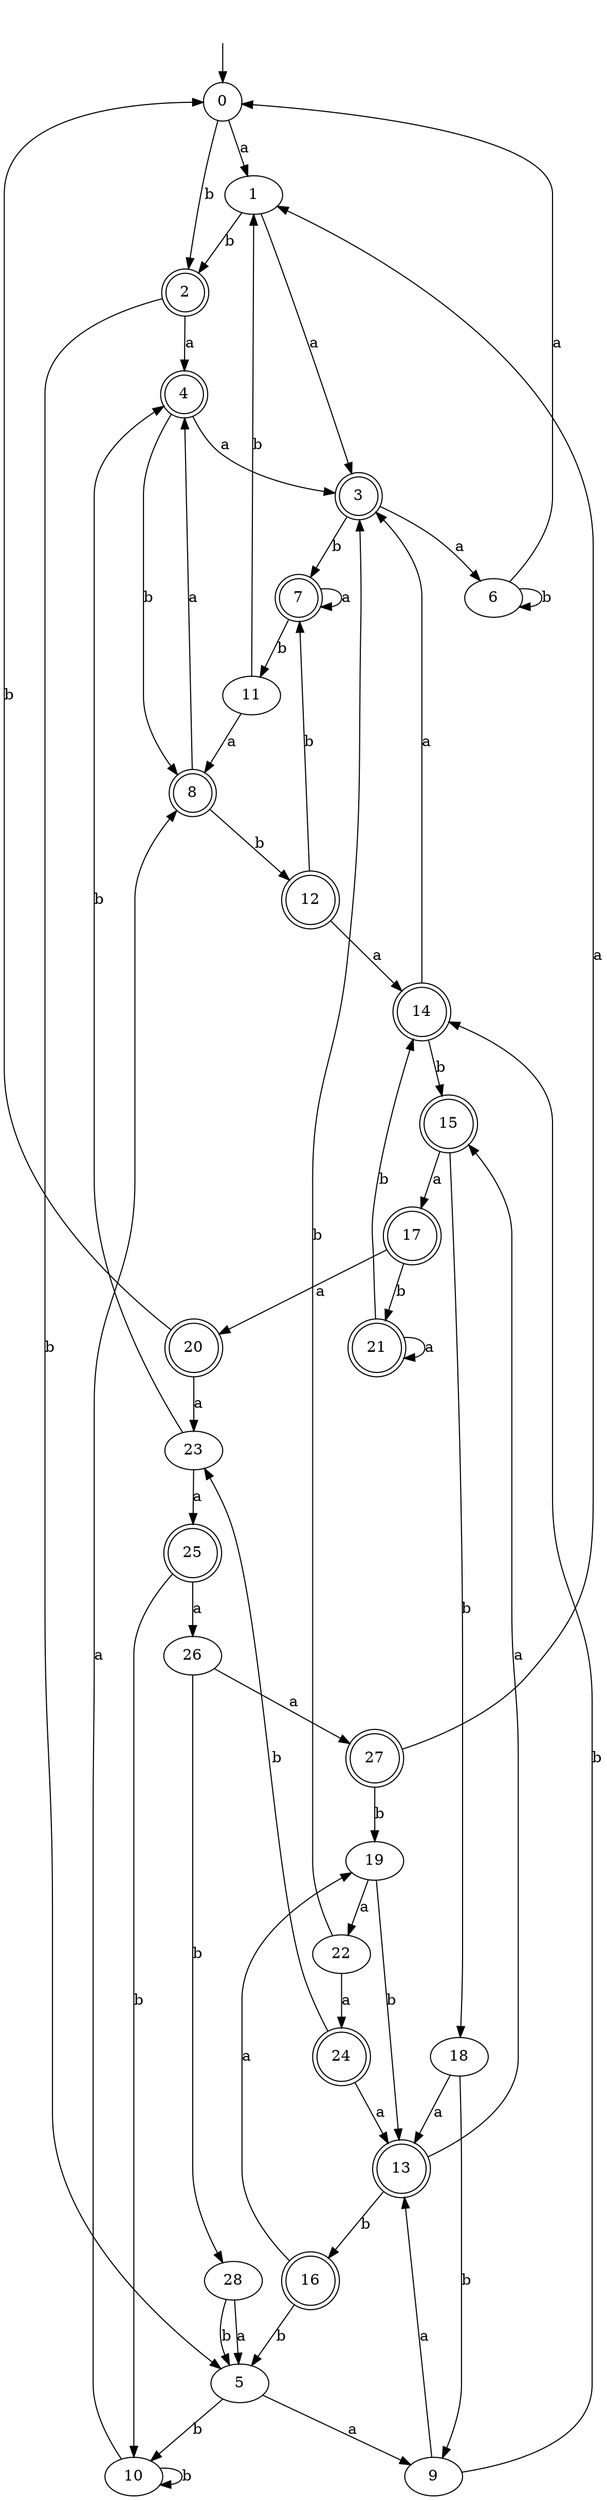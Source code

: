 digraph RandomDFA {
  __start0 [label="", shape=none];
  __start0 -> 0 [label=""];
  0 [shape=circle]
  0 -> 1 [label="a"]
  0 -> 2 [label="b"]
  1
  1 -> 3 [label="a"]
  1 -> 2 [label="b"]
  2 [shape=doublecircle]
  2 -> 4 [label="a"]
  2 -> 5 [label="b"]
  3 [shape=doublecircle]
  3 -> 6 [label="a"]
  3 -> 7 [label="b"]
  4 [shape=doublecircle]
  4 -> 3 [label="a"]
  4 -> 8 [label="b"]
  5
  5 -> 9 [label="a"]
  5 -> 10 [label="b"]
  6
  6 -> 0 [label="a"]
  6 -> 6 [label="b"]
  7 [shape=doublecircle]
  7 -> 7 [label="a"]
  7 -> 11 [label="b"]
  8 [shape=doublecircle]
  8 -> 4 [label="a"]
  8 -> 12 [label="b"]
  9
  9 -> 13 [label="a"]
  9 -> 14 [label="b"]
  10
  10 -> 8 [label="a"]
  10 -> 10 [label="b"]
  11
  11 -> 8 [label="a"]
  11 -> 1 [label="b"]
  12 [shape=doublecircle]
  12 -> 14 [label="a"]
  12 -> 7 [label="b"]
  13 [shape=doublecircle]
  13 -> 15 [label="a"]
  13 -> 16 [label="b"]
  14 [shape=doublecircle]
  14 -> 3 [label="a"]
  14 -> 15 [label="b"]
  15 [shape=doublecircle]
  15 -> 17 [label="a"]
  15 -> 18 [label="b"]
  16 [shape=doublecircle]
  16 -> 19 [label="a"]
  16 -> 5 [label="b"]
  17 [shape=doublecircle]
  17 -> 20 [label="a"]
  17 -> 21 [label="b"]
  18
  18 -> 13 [label="a"]
  18 -> 9 [label="b"]
  19
  19 -> 22 [label="a"]
  19 -> 13 [label="b"]
  20 [shape=doublecircle]
  20 -> 23 [label="a"]
  20 -> 0 [label="b"]
  21 [shape=doublecircle]
  21 -> 21 [label="a"]
  21 -> 14 [label="b"]
  22
  22 -> 24 [label="a"]
  22 -> 3 [label="b"]
  23
  23 -> 25 [label="a"]
  23 -> 4 [label="b"]
  24 [shape=doublecircle]
  24 -> 13 [label="a"]
  24 -> 23 [label="b"]
  25 [shape=doublecircle]
  25 -> 26 [label="a"]
  25 -> 10 [label="b"]
  26
  26 -> 27 [label="a"]
  26 -> 28 [label="b"]
  27 [shape=doublecircle]
  27 -> 1 [label="a"]
  27 -> 19 [label="b"]
  28
  28 -> 5 [label="a"]
  28 -> 5 [label="b"]
}
